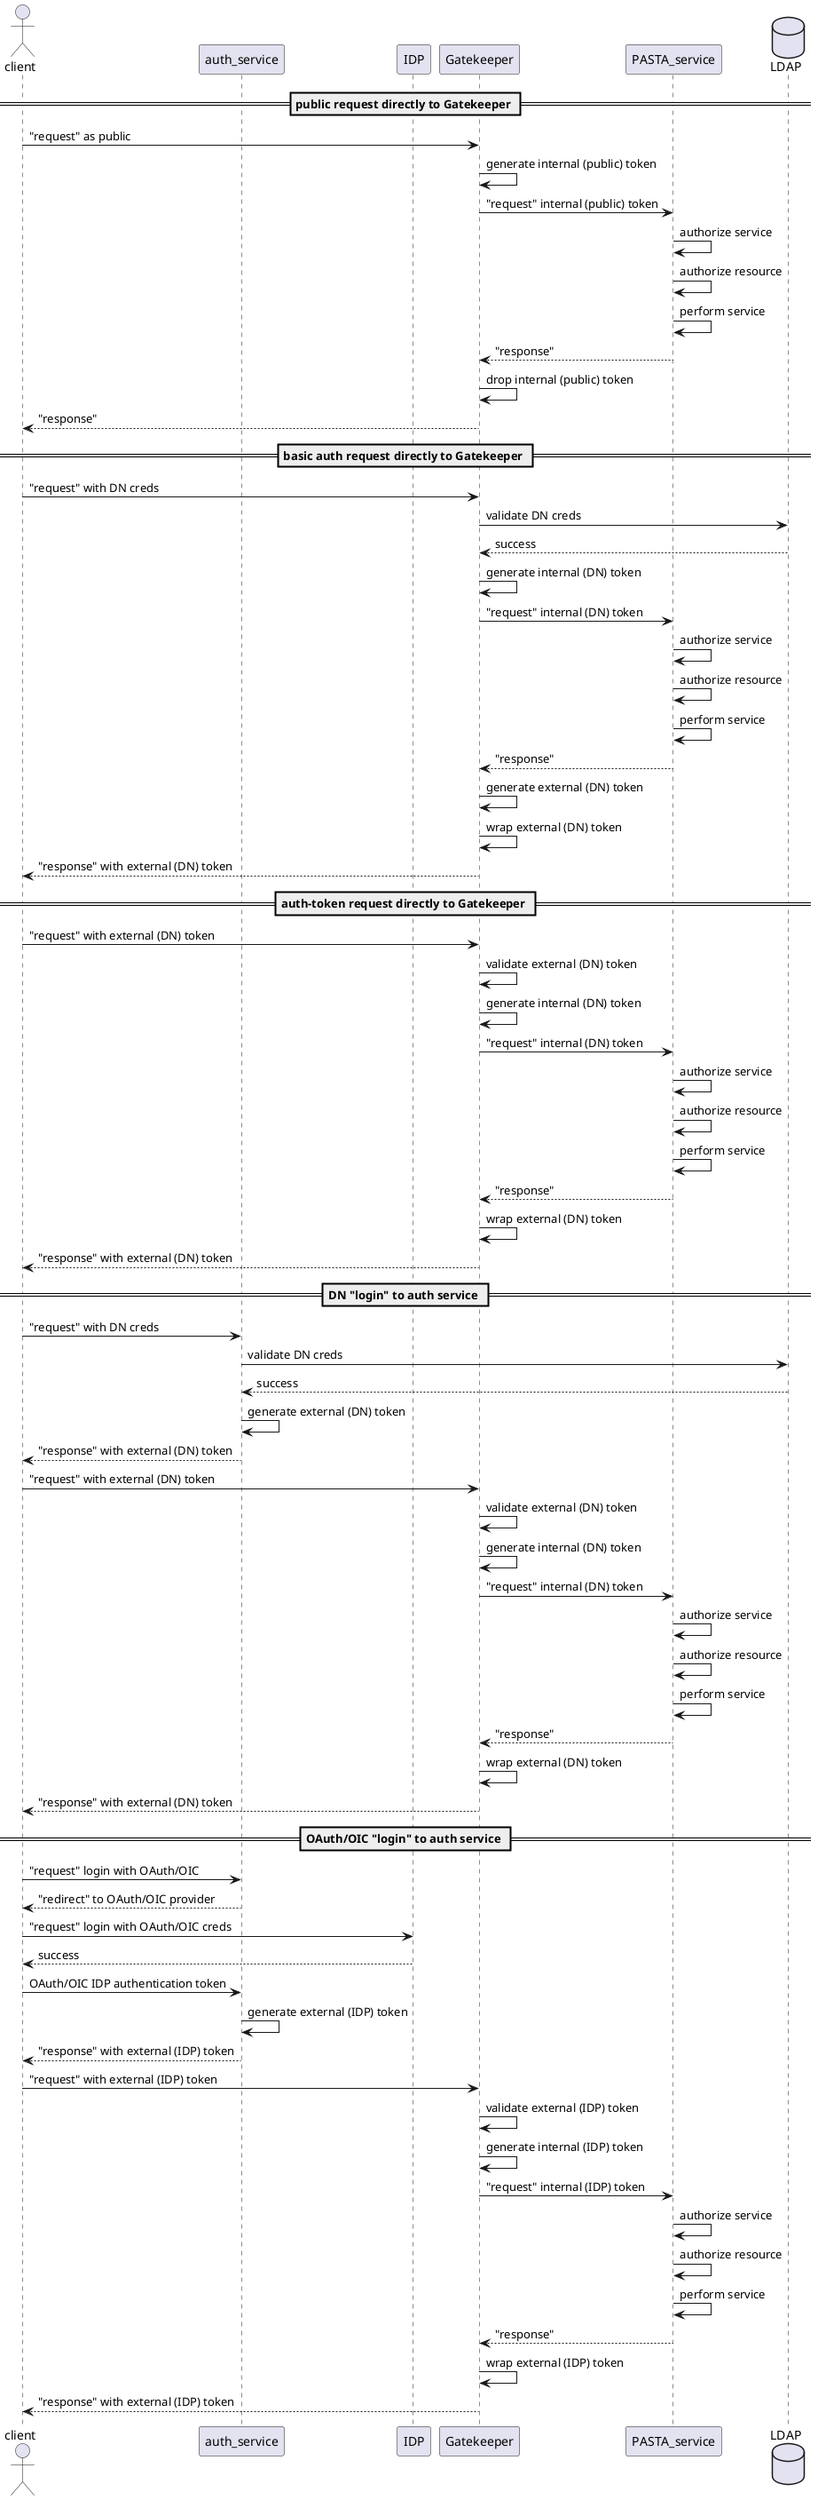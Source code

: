 @startuml
actor client
participant auth_service
participant IDP
participant Gatekeeper
participant PASTA_service
database LDAP

== public request directly to Gatekeeper ==

client->Gatekeeper: "request" as public
Gatekeeper->Gatekeeper: generate internal (public) token
Gatekeeper->PASTA_service: "request" internal (public) token
PASTA_service->PASTA_service: authorize service
PASTA_service->PASTA_service: authorize resource
PASTA_service->PASTA_service: perform service
Gatekeeper<--PASTA_service: "response"
Gatekeeper->Gatekeeper: drop internal (public) token
client<--Gatekeeper: "response"

== basic auth request directly to Gatekeeper ==

client->Gatekeeper: "request" with DN creds
Gatekeeper->LDAP: validate DN creds
Gatekeeper<--LDAP: success
Gatekeeper->Gatekeeper: generate internal (DN) token
Gatekeeper->PASTA_service: "request" internal (DN) token
PASTA_service->PASTA_service: authorize service
PASTA_service->PASTA_service: authorize resource
PASTA_service->PASTA_service: perform service
Gatekeeper<--PASTA_service: "response"
Gatekeeper->Gatekeeper: generate external (DN) token
Gatekeeper->Gatekeeper: wrap external (DN) token
client<--Gatekeeper: "response" with external (DN) token

== auth-token request directly to Gatekeeper ==

client->Gatekeeper: "request" with external (DN) token
Gatekeeper->Gatekeeper: validate external (DN) token
Gatekeeper->Gatekeeper: generate internal (DN) token
Gatekeeper->PASTA_service: "request" internal (DN) token
PASTA_service->PASTA_service: authorize service
PASTA_service->PASTA_service: authorize resource
PASTA_service->PASTA_service: perform service
Gatekeeper<--PASTA_service: "response"
Gatekeeper->Gatekeeper: wrap external (DN) token
client<--Gatekeeper: "response" with external (DN) token

== DN "login" to auth service ==

client->auth_service: "request" with DN creds
auth_service->LDAP: validate DN creds
auth_service<--LDAP: success
auth_service->auth_service: generate external (DN) token
client<--auth_service: "response" with external (DN) token
client->Gatekeeper: "request" with external (DN) token
Gatekeeper->Gatekeeper: validate external (DN) token
Gatekeeper->Gatekeeper: generate internal (DN) token
Gatekeeper->PASTA_service: "request" internal (DN) token
PASTA_service->PASTA_service: authorize service
PASTA_service->PASTA_service: authorize resource
PASTA_service->PASTA_service: perform service
Gatekeeper<--PASTA_service: "response"
Gatekeeper->Gatekeeper: wrap external (DN) token
client<--Gatekeeper: "response" with external (DN) token

== OAuth/OIC "login" to auth service ==

client->auth_service: "request" login with OAuth/OIC
client<--auth_service: "redirect" to OAuth/OIC provider
client->IDP: "request" login with OAuth/OIC creds
client<--IDP: success
client->auth_service: OAuth/OIC IDP authentication token
auth_service->auth_service: generate external (IDP) token
client<--auth_service: "response" with external (IDP) token
client->Gatekeeper: "request" with external (IDP) token
Gatekeeper->Gatekeeper: validate external (IDP) token
Gatekeeper->Gatekeeper: generate internal (IDP) token
Gatekeeper->PASTA_service: "request" internal (IDP) token
PASTA_service->PASTA_service: authorize service
PASTA_service->PASTA_service: authorize resource
PASTA_service->PASTA_service: perform service
Gatekeeper<--PASTA_service: "response"
Gatekeeper->Gatekeeper: wrap external (IDP) token
client<--Gatekeeper: "response" with external (IDP) token

@enduml
